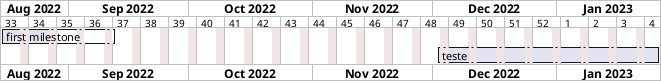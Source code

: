 @startgantt
saturday are closed
sunday are closed
printscale weekly
Project starts 2022-08-15
[first milestone] starts 2022-08-15 and ends 2022-09-12 and is 50% complete
[teste] starts 2022-12-02 and ends 2023-01-26 and is 100% complete
@endgantt